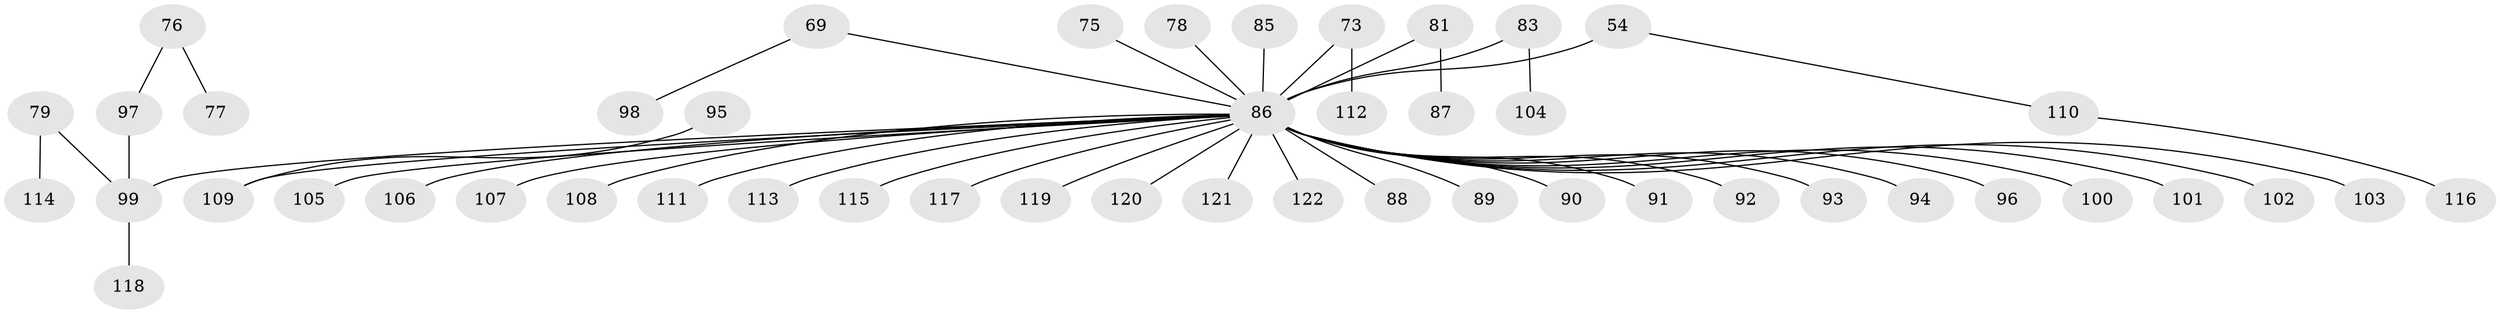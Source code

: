 // original degree distribution, {8: 0.00819672131147541, 7: 0.00819672131147541, 9: 0.00819672131147541, 6: 0.00819672131147541, 3: 0.09836065573770492, 2: 0.2786885245901639, 4: 0.09836065573770492, 1: 0.4918032786885246}
// Generated by graph-tools (version 1.1) at 2025/55/03/04/25 21:55:37]
// undirected, 48 vertices, 47 edges
graph export_dot {
graph [start="1"]
  node [color=gray90,style=filled];
  54;
  69;
  73;
  75;
  76;
  77;
  78;
  79;
  81;
  83;
  85;
  86 [super="+24+82+72+74"];
  87;
  88;
  89;
  90;
  91;
  92;
  93;
  94;
  95;
  96;
  97 [super="+59"];
  98;
  99 [super="+34"];
  100;
  101;
  102;
  103;
  104;
  105;
  106;
  107;
  108;
  109 [super="+84"];
  110;
  111;
  112;
  113;
  114;
  115;
  116;
  117;
  118;
  119;
  120;
  121;
  122;
  54 -- 110;
  54 -- 86;
  69 -- 98;
  69 -- 86;
  73 -- 112;
  73 -- 86;
  75 -- 86;
  76 -- 77;
  76 -- 97;
  78 -- 86;
  79 -- 114;
  79 -- 99;
  81 -- 87;
  81 -- 86;
  83 -- 104;
  83 -- 86;
  85 -- 86;
  86 -- 90;
  86 -- 106;
  86 -- 109;
  86 -- 88;
  86 -- 89;
  86 -- 91;
  86 -- 92;
  86 -- 93;
  86 -- 94;
  86 -- 96;
  86 -- 99;
  86 -- 100;
  86 -- 101;
  86 -- 102;
  86 -- 105;
  86 -- 107;
  86 -- 108;
  86 -- 111;
  86 -- 113;
  86 -- 115;
  86 -- 117;
  86 -- 119;
  86 -- 120;
  86 -- 121;
  86 -- 122;
  86 -- 103;
  95 -- 109;
  97 -- 99;
  99 -- 118;
  110 -- 116;
}
